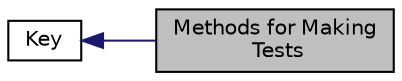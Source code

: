 digraph "Methods for Making Tests"
{
  edge [fontname="Helvetica",fontsize="10",labelfontname="Helvetica",labelfontsize="10"];
  node [fontname="Helvetica",fontsize="10",shape=record];
  rankdir=LR;
  Node0 [label="Methods for Making\l Tests",height=0.2,width=0.4,color="black", fillcolor="grey75", style="filled", fontcolor="black"];
  Node1 [label="Key",height=0.2,width=0.4,color="black", fillcolor="white", style="filled",URL="$group__key.html",tooltip="Key is an essential class that encapsulates key name , value  and metainfo . "];
  Node1->Node0 [shape=plaintext, color="midnightblue", dir="back", style="solid"];
}
